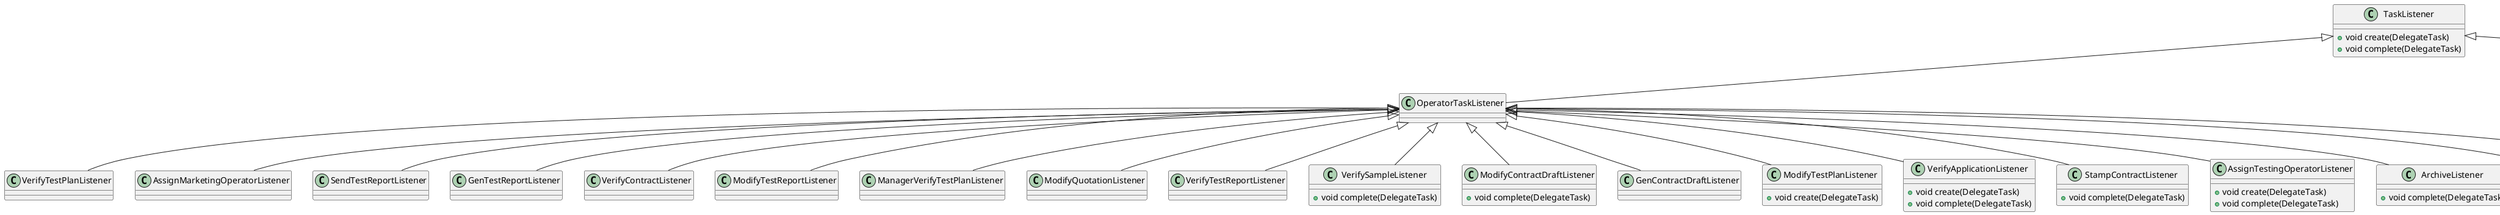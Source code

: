 @startuml
class FillOutAppFormListener {
}
class VerifyTestPlanListener {
}
class AssignMarketingOperatorListener {
}
class OperatorTaskListener {
}
class SendTestReportListener {
}
class GenTestReportListener {
}
class ModifyApplicationListener {
}
class VerifyContractListener {
}
class ModifyTestReportListener {
}
class ManagerVerifyTestPlanListener {
}
class ModifyQuotationListener {
}
class ConfirmTestReportListener {
}
class ReUploadSampleListener {
}
class VerifyTestReportListener {
}
class TaskListener {
+ void create(DelegateTask)
+ void complete(DelegateTask)
}
class UploadSampleListener {
+ void create(DelegateTask)
+ void complete(DelegateTask)
}
class VerifySampleListener {
+ void complete(DelegateTask)
}
class ModifyContractDraftListener {
+ void complete(DelegateTask)
}
class ClientTaskListener {
}
class GenContractDraftListener {
}
class ModifyTestPlanListener {
+ void create(DelegateTask)
}
class VerifyQuotationListener {
+ void create(DelegateTask)
+ void complete(DelegateTask)
}
class ModifyContractListener {
+ void create(DelegateTask)
+ void complete(DelegateTask)
}
class VerifyApplicationListener {
+ void create(DelegateTask)
+ void complete(DelegateTask)
}
class StampContractListener {
+ void complete(DelegateTask)
}
class AssignTestingOperatorListener {
+ void create(DelegateTask)
+ void complete(DelegateTask)
}
class ClientVerifyTestReportListener {
}
class ArchiveListener {
+ void complete(DelegateTask)
}
class FillOutContractListener {
+ void complete(DelegateTask)
}
class SignContractListener {
}
class VerifyContractDraftListener {
+ void create(DelegateTask)
+ void complete(DelegateTask)
}
class GenTestPlanListener {
}
class GenQuotationListener {
}


ClientTaskListener <|-- FillOutAppFormListener
OperatorTaskListener <|-- VerifyTestPlanListener
OperatorTaskListener <|-- AssignMarketingOperatorListener
TaskListener <|-- OperatorTaskListener
OperatorTaskListener <|-- SendTestReportListener
OperatorTaskListener <|-- GenTestReportListener
ClientTaskListener <|-- ModifyApplicationListener
OperatorTaskListener <|-- VerifyContractListener
OperatorTaskListener <|-- ModifyTestReportListener
OperatorTaskListener <|-- ManagerVerifyTestPlanListener
OperatorTaskListener <|-- ModifyQuotationListener
ClientTaskListener <|-- ConfirmTestReportListener
ClientTaskListener <|-- ReUploadSampleListener
OperatorTaskListener <|-- VerifyTestReportListener
ClientTaskListener <|-- UploadSampleListener
OperatorTaskListener <|-- VerifySampleListener
OperatorTaskListener <|-- ModifyContractDraftListener
TaskListener <|-- ClientTaskListener
OperatorTaskListener <|-- GenContractDraftListener
OperatorTaskListener <|-- ModifyTestPlanListener
ClientTaskListener <|-- VerifyQuotationListener
ClientTaskListener <|-- ModifyContractListener
OperatorTaskListener <|-- VerifyApplicationListener
OperatorTaskListener <|-- StampContractListener
OperatorTaskListener <|-- AssignTestingOperatorListener
ClientTaskListener <|-- ClientVerifyTestReportListener
OperatorTaskListener <|-- ArchiveListener
ClientTaskListener <|-- FillOutContractListener
ClientTaskListener <|-- SignContractListener
ClientTaskListener <|-- VerifyContractDraftListener
OperatorTaskListener <|-- GenTestPlanListener
OperatorTaskListener <|-- GenQuotationListener
@enduml